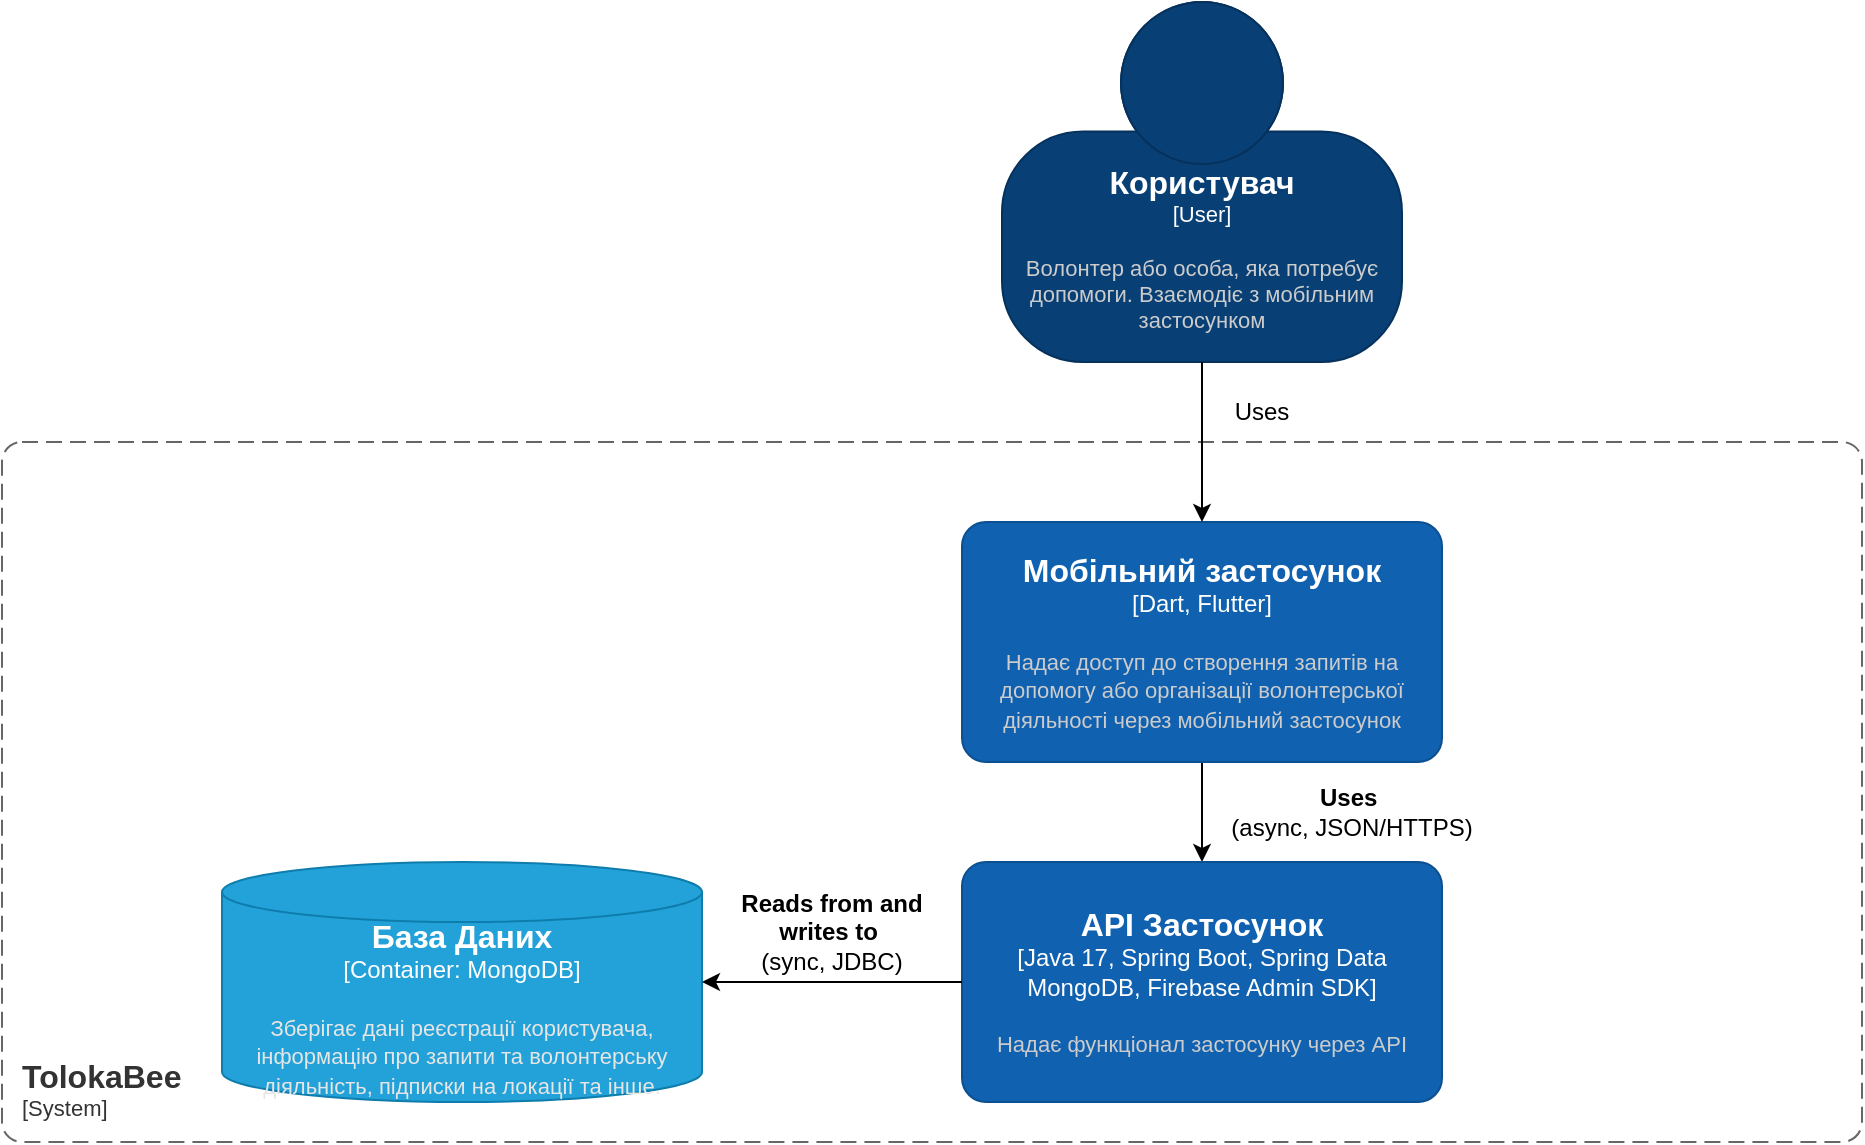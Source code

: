 <mxfile version="27.0.4">
  <diagram name="Page-1" id="p7aUT_tuG2PjZASoRFg2">
    <mxGraphModel dx="1752" dy="595" grid="1" gridSize="10" guides="1" tooltips="1" connect="1" arrows="1" fold="1" page="1" pageScale="1" pageWidth="827" pageHeight="1169" math="0" shadow="0">
      <root>
        <mxCell id="0" />
        <mxCell id="1" parent="0" />
        <object placeholders="1" c4Name="Користувач" c4Type="User" c4Description="Волонтер або особа, яка потребує допомоги. Взаємодіє з мобільним застосунком" label="&lt;font style=&quot;font-size: 16px&quot;&gt;&lt;b&gt;%c4Name%&lt;/b&gt;&lt;/font&gt;&lt;div&gt;[%c4Type%]&lt;/div&gt;&lt;br&gt;&lt;div&gt;&lt;font style=&quot;font-size: 11px&quot;&gt;&lt;font color=&quot;#cccccc&quot;&gt;%c4Description%&lt;/font&gt;&lt;/div&gt;" id="RuZr-qZEQ6fws2_jqmMx-1">
          <mxCell style="html=1;fontSize=11;dashed=0;whiteSpace=wrap;fillColor=#083F75;strokeColor=#06315C;fontColor=#ffffff;shape=mxgraph.c4.person2;align=center;metaEdit=1;points=[[0.5,0,0],[1,0.5,0],[1,0.75,0],[0.75,1,0],[0.5,1,0],[0.25,1,0],[0,0.75,0],[0,0.5,0]];resizable=0;" parent="1" vertex="1">
            <mxGeometry x="330" y="60" width="200" height="180" as="geometry" />
          </mxCell>
        </object>
        <object placeholders="1" c4Name="TolokaBee" c4Type="SystemScopeBoundary" c4Application="System" label="&lt;font style=&quot;font-size: 16px&quot;&gt;&lt;b&gt;&lt;div style=&quot;text-align: left&quot;&gt;%c4Name%&lt;/div&gt;&lt;/b&gt;&lt;/font&gt;&lt;div style=&quot;text-align: left&quot;&gt;[%c4Application%]&lt;/div&gt;" id="sKMLGzby4gU_tgU_4kDK-2">
          <mxCell style="rounded=1;fontSize=11;whiteSpace=wrap;html=1;dashed=1;arcSize=20;fillColor=none;strokeColor=#666666;fontColor=#333333;labelBackgroundColor=none;align=left;verticalAlign=bottom;labelBorderColor=none;spacingTop=0;spacing=10;dashPattern=8 4;metaEdit=1;rotatable=0;perimeter=rectanglePerimeter;noLabel=0;labelPadding=0;allowArrows=0;connectable=0;expand=0;recursiveResize=0;editable=1;pointerEvents=0;absoluteArcSize=1;points=[[0.25,0,0],[0.5,0,0],[0.75,0,0],[1,0.25,0],[1,0.5,0],[1,0.75,0],[0.75,1,0],[0.5,1,0],[0.25,1,0],[0,0.75,0],[0,0.5,0],[0,0.25,0]];" vertex="1" parent="1">
            <mxGeometry x="-170" y="280" width="930" height="350" as="geometry" />
          </mxCell>
        </object>
        <mxCell id="sKMLGzby4gU_tgU_4kDK-8" style="edgeStyle=orthogonalEdgeStyle;rounded=0;orthogonalLoop=1;jettySize=auto;html=1;" edge="1" parent="1" source="sKMLGzby4gU_tgU_4kDK-3" target="sKMLGzby4gU_tgU_4kDK-7">
          <mxGeometry relative="1" as="geometry" />
        </mxCell>
        <object placeholders="1" c4Name="Мобільний застосунок" c4Type="Dart, Flutter" c4Description="Надає доступ до створення запитів на допомогу або організації волонтерської діяльності через мобільний застосунок" label="&lt;font style=&quot;font-size: 16px&quot;&gt;&lt;b&gt;%c4Name%&lt;/b&gt;&lt;/font&gt;&lt;div&gt;[%c4Type%]&lt;/div&gt;&lt;br&gt;&lt;div&gt;&lt;font style=&quot;font-size: 11px&quot;&gt;&lt;font color=&quot;#cccccc&quot;&gt;%c4Description%&lt;/font&gt;&lt;/div&gt;" id="sKMLGzby4gU_tgU_4kDK-3">
          <mxCell style="rounded=1;whiteSpace=wrap;html=1;labelBackgroundColor=none;fillColor=#1061B0;fontColor=#ffffff;align=center;arcSize=10;strokeColor=#0D5091;metaEdit=1;resizable=0;points=[[0.25,0,0],[0.5,0,0],[0.75,0,0],[1,0.25,0],[1,0.5,0],[1,0.75,0],[0.75,1,0],[0.5,1,0],[0.25,1,0],[0,0.75,0],[0,0.5,0],[0,0.25,0]];" vertex="1" parent="1">
            <mxGeometry x="310" y="320" width="240" height="120" as="geometry" />
          </mxCell>
        </object>
        <mxCell id="sKMLGzby4gU_tgU_4kDK-5" style="edgeStyle=orthogonalEdgeStyle;rounded=0;orthogonalLoop=1;jettySize=auto;html=1;entryX=0.5;entryY=0;entryDx=0;entryDy=0;entryPerimeter=0;" edge="1" parent="1" source="RuZr-qZEQ6fws2_jqmMx-1" target="sKMLGzby4gU_tgU_4kDK-3">
          <mxGeometry relative="1" as="geometry" />
        </mxCell>
        <mxCell id="sKMLGzby4gU_tgU_4kDK-6" value="Uses" style="text;html=1;align=center;verticalAlign=middle;whiteSpace=wrap;rounded=0;" vertex="1" parent="1">
          <mxGeometry x="430" y="250" width="60" height="30" as="geometry" />
        </mxCell>
        <object placeholders="1" c4Name="API Застосунок" c4Type="Java 17, Spring Boot, Spring Data MongoDB, Firebase Admin SDK" c4Description="Надає функціонал застосунку через API" label="&lt;font style=&quot;font-size: 16px&quot;&gt;&lt;b&gt;%c4Name%&lt;/b&gt;&lt;/font&gt;&lt;div&gt;[%c4Type%]&lt;/div&gt;&lt;br&gt;&lt;div&gt;&lt;font style=&quot;font-size: 11px&quot;&gt;&lt;font color=&quot;#cccccc&quot;&gt;%c4Description%&lt;/font&gt;&lt;/div&gt;" id="sKMLGzby4gU_tgU_4kDK-7">
          <mxCell style="rounded=1;whiteSpace=wrap;html=1;labelBackgroundColor=none;fillColor=#1061B0;fontColor=#ffffff;align=center;arcSize=10;strokeColor=#0D5091;metaEdit=1;resizable=0;points=[[0.25,0,0],[0.5,0,0],[0.75,0,0],[1,0.25,0],[1,0.5,0],[1,0.75,0],[0.75,1,0],[0.5,1,0],[0.25,1,0],[0,0.75,0],[0,0.5,0],[0,0.25,0]];" vertex="1" parent="1">
            <mxGeometry x="310" y="490" width="240" height="120" as="geometry" />
          </mxCell>
        </object>
        <mxCell id="sKMLGzby4gU_tgU_4kDK-9" value="&lt;b&gt;Uses&lt;/b&gt;&amp;nbsp;&lt;div&gt;(async, JSON/HTTPS)&lt;/div&gt;" style="text;html=1;align=center;verticalAlign=middle;whiteSpace=wrap;rounded=0;" vertex="1" parent="1">
          <mxGeometry x="440" y="450" width="130" height="30" as="geometry" />
        </mxCell>
        <object placeholders="1" c4Name="База Даних" c4Type="Container" c4Technology="MongoDB" c4Description="Зберігає дані реєстрації користувача, інформацію про запити та волонтерську діяльність, підписки на локації та інше." label="&lt;font style=&quot;font-size: 16px&quot;&gt;&lt;b&gt;%c4Name%&lt;/b&gt;&lt;/font&gt;&lt;div&gt;[%c4Type%:&amp;nbsp;%c4Technology%]&lt;/div&gt;&lt;br&gt;&lt;div&gt;&lt;font style=&quot;font-size: 11px&quot;&gt;&lt;font color=&quot;#E6E6E6&quot;&gt;%c4Description%&lt;/font&gt;&lt;/div&gt;" id="sKMLGzby4gU_tgU_4kDK-10">
          <mxCell style="shape=cylinder3;size=15;whiteSpace=wrap;html=1;boundedLbl=1;rounded=0;labelBackgroundColor=none;fillColor=#23A2D9;fontSize=12;fontColor=#ffffff;align=center;strokeColor=#0E7DAD;metaEdit=1;points=[[0.5,0,0],[1,0.25,0],[1,0.5,0],[1,0.75,0],[0.5,1,0],[0,0.75,0],[0,0.5,0],[0,0.25,0]];resizable=0;" vertex="1" parent="1">
            <mxGeometry x="-60" y="490" width="240" height="120" as="geometry" />
          </mxCell>
        </object>
        <mxCell id="sKMLGzby4gU_tgU_4kDK-11" style="edgeStyle=orthogonalEdgeStyle;rounded=0;orthogonalLoop=1;jettySize=auto;html=1;entryX=1;entryY=0.5;entryDx=0;entryDy=0;entryPerimeter=0;" edge="1" parent="1" source="sKMLGzby4gU_tgU_4kDK-7" target="sKMLGzby4gU_tgU_4kDK-10">
          <mxGeometry relative="1" as="geometry" />
        </mxCell>
        <mxCell id="sKMLGzby4gU_tgU_4kDK-12" value="&lt;b&gt;Reads from and writes to&lt;/b&gt;&amp;nbsp;&lt;div&gt;(sync, JDBC)&lt;/div&gt;" style="text;html=1;align=center;verticalAlign=middle;whiteSpace=wrap;rounded=0;" vertex="1" parent="1">
          <mxGeometry x="180" y="510" width="130" height="30" as="geometry" />
        </mxCell>
      </root>
    </mxGraphModel>
  </diagram>
</mxfile>
